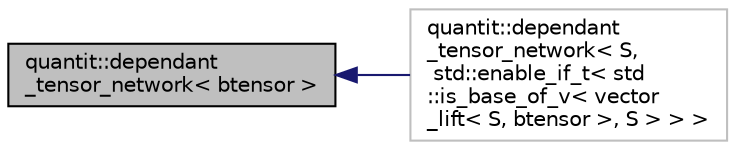 digraph "quantit::dependant_tensor_network&lt; btensor &gt;"
{
 // LATEX_PDF_SIZE
  edge [fontname="Helvetica",fontsize="10",labelfontname="Helvetica",labelfontsize="10"];
  node [fontname="Helvetica",fontsize="10",shape=record];
  rankdir="LR";
  Node1 [label="quantit::dependant\l_tensor_network\< btensor \>",height=0.2,width=0.4,color="black", fillcolor="grey75", style="filled", fontcolor="black",tooltip=" "];
  Node1 -> Node2 [dir="back",color="midnightblue",fontsize="10",style="solid",fontname="Helvetica"];
  Node2 [label="quantit::dependant\l_tensor_network\< S,\l std::enable_if_t\< std\l::is_base_of_v\< vector\l_lift\< S, btensor \>, S \> \> \>",height=0.2,width=0.4,color="grey75", fillcolor="white", style="filled",URL="$structquantit_1_1dependant__tensor__network_3_01S_00_01std_1_1enable__if__t_3_01std_1_1is__base_7caa039768c7fc487ea8fbc6fa9338de.html",tooltip=" "];
}
